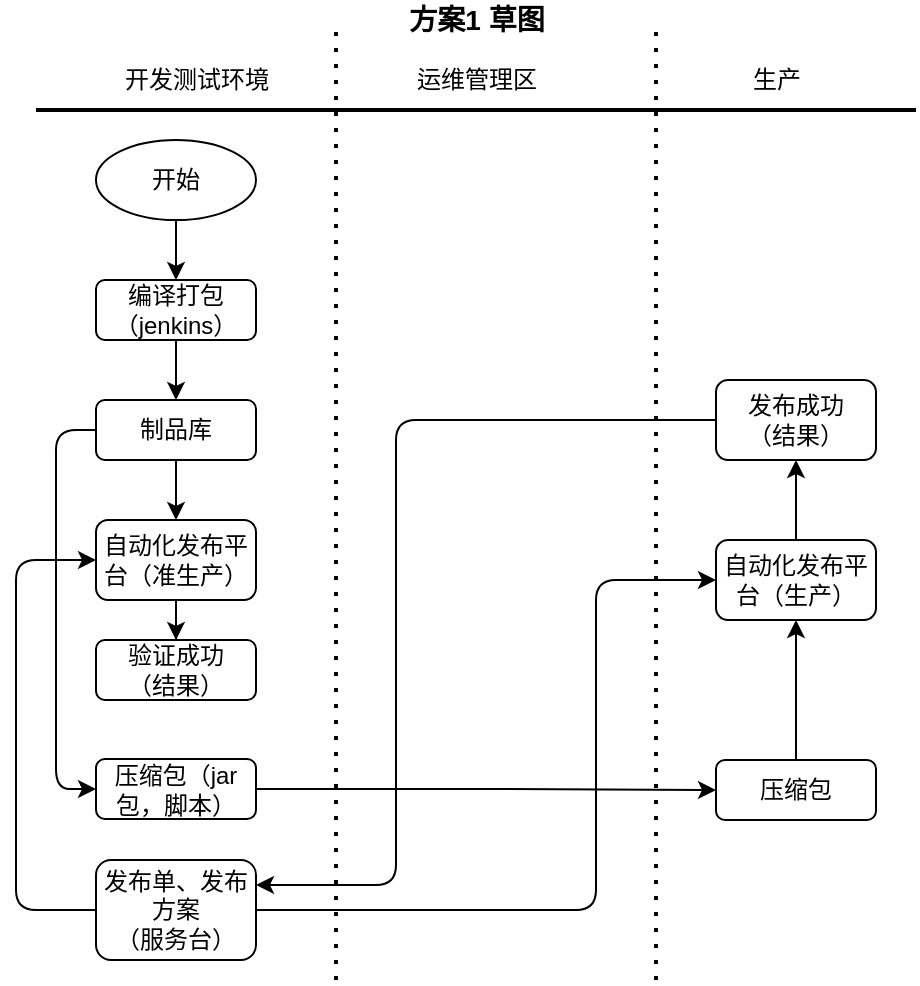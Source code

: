 <mxfile version="14.9.4" type="github"><diagram id="qH_iLx4BZSjk6LO3beg1" name="Page-1"><mxGraphModel dx="782" dy="468" grid="1" gridSize="10" guides="1" tooltips="1" connect="1" arrows="1" fold="1" page="1" pageScale="1" pageWidth="827" pageHeight="1169" math="0" shadow="0"><root><mxCell id="0"/><mxCell id="1" parent="0"/><mxCell id="6lTziN8gZvTSPVGRIZXE-1" value="" style="line;strokeWidth=2;html=1;" vertex="1" parent="1"><mxGeometry x="130" y="240" width="440" height="10" as="geometry"/></mxCell><mxCell id="6lTziN8gZvTSPVGRIZXE-2" value="" style="endArrow=none;dashed=1;html=1;dashPattern=1 3;strokeWidth=2;" edge="1" parent="1"><mxGeometry width="50" height="50" relative="1" as="geometry"><mxPoint x="280" y="680" as="sourcePoint"/><mxPoint x="280" y="200" as="targetPoint"/></mxGeometry></mxCell><mxCell id="6lTziN8gZvTSPVGRIZXE-3" value="" style="endArrow=none;dashed=1;html=1;dashPattern=1 3;strokeWidth=2;" edge="1" parent="1"><mxGeometry width="50" height="50" relative="1" as="geometry"><mxPoint x="440" y="680" as="sourcePoint"/><mxPoint x="440" y="200" as="targetPoint"/></mxGeometry></mxCell><mxCell id="6lTziN8gZvTSPVGRIZXE-4" value="开发测试环境" style="text;html=1;align=center;verticalAlign=middle;resizable=0;points=[];autosize=1;strokeColor=none;" vertex="1" parent="1"><mxGeometry x="165" y="220" width="90" height="20" as="geometry"/></mxCell><mxCell id="6lTziN8gZvTSPVGRIZXE-5" value="运维管理区" style="text;html=1;align=center;verticalAlign=middle;resizable=0;points=[];autosize=1;strokeColor=none;" vertex="1" parent="1"><mxGeometry x="310" y="220" width="80" height="20" as="geometry"/></mxCell><mxCell id="6lTziN8gZvTSPVGRIZXE-6" value="生产" style="text;html=1;align=center;verticalAlign=middle;resizable=0;points=[];autosize=1;strokeColor=none;" vertex="1" parent="1"><mxGeometry x="480" y="220" width="40" height="20" as="geometry"/></mxCell><mxCell id="6lTziN8gZvTSPVGRIZXE-17" value="" style="edgeStyle=orthogonalEdgeStyle;rounded=0;orthogonalLoop=1;jettySize=auto;html=1;" edge="1" parent="1" source="6lTziN8gZvTSPVGRIZXE-7" target="6lTziN8gZvTSPVGRIZXE-16"><mxGeometry relative="1" as="geometry"/></mxCell><mxCell id="6lTziN8gZvTSPVGRIZXE-7" value="编译打包&lt;br&gt;（jenkins）" style="rounded=1;whiteSpace=wrap;html=1;" vertex="1" parent="1"><mxGeometry x="160" y="330" width="80" height="30" as="geometry"/></mxCell><mxCell id="6lTziN8gZvTSPVGRIZXE-15" value="" style="edgeStyle=orthogonalEdgeStyle;rounded=0;orthogonalLoop=1;jettySize=auto;html=1;" edge="1" parent="1" source="6lTziN8gZvTSPVGRIZXE-8" target="6lTziN8gZvTSPVGRIZXE-7"><mxGeometry relative="1" as="geometry"/></mxCell><mxCell id="6lTziN8gZvTSPVGRIZXE-8" value="开始" style="ellipse;whiteSpace=wrap;html=1;" vertex="1" parent="1"><mxGeometry x="160" y="260" width="80" height="40" as="geometry"/></mxCell><mxCell id="6lTziN8gZvTSPVGRIZXE-19" value="" style="edgeStyle=orthogonalEdgeStyle;rounded=0;orthogonalLoop=1;jettySize=auto;html=1;" edge="1" parent="1" source="6lTziN8gZvTSPVGRIZXE-16" target="6lTziN8gZvTSPVGRIZXE-18"><mxGeometry relative="1" as="geometry"/></mxCell><mxCell id="6lTziN8gZvTSPVGRIZXE-16" value="制品库" style="rounded=1;whiteSpace=wrap;html=1;" vertex="1" parent="1"><mxGeometry x="160" y="390" width="80" height="30" as="geometry"/></mxCell><mxCell id="6lTziN8gZvTSPVGRIZXE-36" value="" style="edgeStyle=orthogonalEdgeStyle;rounded=0;orthogonalLoop=1;jettySize=auto;html=1;" edge="1" parent="1" source="6lTziN8gZvTSPVGRIZXE-18" target="6lTziN8gZvTSPVGRIZXE-35"><mxGeometry relative="1" as="geometry"/></mxCell><mxCell id="6lTziN8gZvTSPVGRIZXE-18" value="自动化发布平台（准生产）" style="rounded=1;whiteSpace=wrap;html=1;" vertex="1" parent="1"><mxGeometry x="160" y="450" width="80" height="40" as="geometry"/></mxCell><mxCell id="6lTziN8gZvTSPVGRIZXE-25" value="" style="edgeStyle=orthogonalEdgeStyle;rounded=0;orthogonalLoop=1;jettySize=auto;html=1;" edge="1" parent="1" source="6lTziN8gZvTSPVGRIZXE-21" target="6lTziN8gZvTSPVGRIZXE-24"><mxGeometry relative="1" as="geometry"/></mxCell><mxCell id="6lTziN8gZvTSPVGRIZXE-21" value="压缩包（jar包，脚本）" style="rounded=1;whiteSpace=wrap;html=1;" vertex="1" parent="1"><mxGeometry x="160" y="569.5" width="80" height="30" as="geometry"/></mxCell><mxCell id="6lTziN8gZvTSPVGRIZXE-22" value="" style="edgeStyle=elbowEdgeStyle;elbow=horizontal;endArrow=classic;html=1;exitX=0;exitY=0.5;exitDx=0;exitDy=0;entryX=0;entryY=0.5;entryDx=0;entryDy=0;" edge="1" parent="1" source="6lTziN8gZvTSPVGRIZXE-16" target="6lTziN8gZvTSPVGRIZXE-21"><mxGeometry width="50" height="50" relative="1" as="geometry"><mxPoint x="360" y="410" as="sourcePoint"/><mxPoint x="410" y="360" as="targetPoint"/><Array as="points"><mxPoint x="140" y="475"/></Array></mxGeometry></mxCell><mxCell id="6lTziN8gZvTSPVGRIZXE-27" value="" style="edgeStyle=orthogonalEdgeStyle;rounded=0;orthogonalLoop=1;jettySize=auto;html=1;" edge="1" parent="1" source="6lTziN8gZvTSPVGRIZXE-24" target="6lTziN8gZvTSPVGRIZXE-26"><mxGeometry relative="1" as="geometry"/></mxCell><mxCell id="6lTziN8gZvTSPVGRIZXE-24" value="压缩包" style="rounded=1;whiteSpace=wrap;html=1;" vertex="1" parent="1"><mxGeometry x="470" y="570" width="80" height="30" as="geometry"/></mxCell><mxCell id="6lTziN8gZvTSPVGRIZXE-32" value="" style="edgeStyle=orthogonalEdgeStyle;rounded=0;orthogonalLoop=1;jettySize=auto;html=1;" edge="1" parent="1" source="6lTziN8gZvTSPVGRIZXE-26" target="6lTziN8gZvTSPVGRIZXE-31"><mxGeometry relative="1" as="geometry"/></mxCell><mxCell id="6lTziN8gZvTSPVGRIZXE-26" value="自动化发布平台（生产）" style="rounded=1;whiteSpace=wrap;html=1;" vertex="1" parent="1"><mxGeometry x="470" y="460" width="80" height="40" as="geometry"/></mxCell><mxCell id="6lTziN8gZvTSPVGRIZXE-28" value="发布单、发布方案&lt;br&gt;（服务台）" style="rounded=1;whiteSpace=wrap;html=1;" vertex="1" parent="1"><mxGeometry x="160" y="620" width="80" height="50" as="geometry"/></mxCell><mxCell id="6lTziN8gZvTSPVGRIZXE-29" value="" style="edgeStyle=elbowEdgeStyle;elbow=horizontal;endArrow=classic;html=1;exitX=1;exitY=0.5;exitDx=0;exitDy=0;entryX=0;entryY=0.5;entryDx=0;entryDy=0;" edge="1" parent="1" source="6lTziN8gZvTSPVGRIZXE-28" target="6lTziN8gZvTSPVGRIZXE-26"><mxGeometry width="50" height="50" relative="1" as="geometry"><mxPoint x="360" y="540" as="sourcePoint"/><mxPoint x="410" y="490" as="targetPoint"/><Array as="points"><mxPoint x="410" y="598"/><mxPoint x="410" y="550"/></Array></mxGeometry></mxCell><mxCell id="6lTziN8gZvTSPVGRIZXE-31" value="发布成功&lt;br&gt;（结果）" style="rounded=1;whiteSpace=wrap;html=1;" vertex="1" parent="1"><mxGeometry x="470" y="380" width="80" height="40" as="geometry"/></mxCell><mxCell id="6lTziN8gZvTSPVGRIZXE-33" value="" style="edgeStyle=elbowEdgeStyle;elbow=horizontal;endArrow=classic;html=1;entryX=1;entryY=0.25;entryDx=0;entryDy=0;exitX=0;exitY=0.5;exitDx=0;exitDy=0;" edge="1" parent="1" source="6lTziN8gZvTSPVGRIZXE-31" target="6lTziN8gZvTSPVGRIZXE-28"><mxGeometry width="50" height="50" relative="1" as="geometry"><mxPoint x="360" y="460" as="sourcePoint"/><mxPoint x="410" y="410" as="targetPoint"/><Array as="points"><mxPoint x="310" y="500"/></Array></mxGeometry></mxCell><mxCell id="6lTziN8gZvTSPVGRIZXE-34" value="" style="edgeStyle=elbowEdgeStyle;elbow=horizontal;endArrow=classic;html=1;exitX=0;exitY=0.5;exitDx=0;exitDy=0;entryX=0;entryY=0.5;entryDx=0;entryDy=0;" edge="1" parent="1" source="6lTziN8gZvTSPVGRIZXE-28" target="6lTziN8gZvTSPVGRIZXE-18"><mxGeometry width="50" height="50" relative="1" as="geometry"><mxPoint x="360" y="450" as="sourcePoint"/><mxPoint x="410" y="400" as="targetPoint"/><Array as="points"><mxPoint x="120" y="500"/></Array></mxGeometry></mxCell><mxCell id="6lTziN8gZvTSPVGRIZXE-35" value="验证成功&lt;br&gt;（结果）" style="rounded=1;whiteSpace=wrap;html=1;" vertex="1" parent="1"><mxGeometry x="160" y="510" width="80" height="30" as="geometry"/></mxCell><mxCell id="6lTziN8gZvTSPVGRIZXE-37" value="&lt;font style=&quot;font-size: 14px&quot;&gt;&lt;b&gt;方案1 草图&lt;/b&gt;&lt;/font&gt;" style="text;html=1;align=center;verticalAlign=middle;resizable=0;points=[];autosize=1;strokeColor=none;" vertex="1" parent="1"><mxGeometry x="310" y="190" width="80" height="20" as="geometry"/></mxCell></root></mxGraphModel></diagram></mxfile>